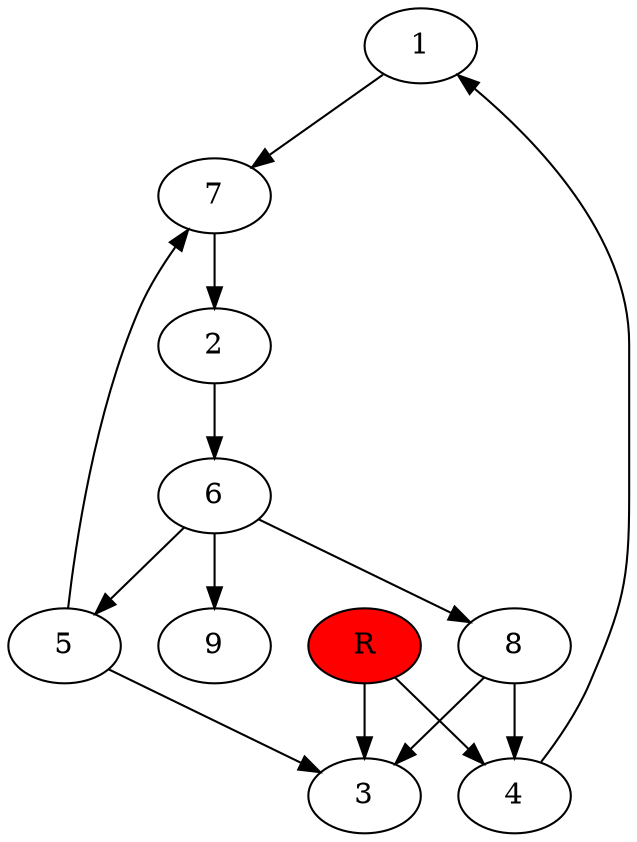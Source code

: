 digraph prb56250 {
	1
	2
	3
	4
	5
	6
	7
	8
	R [fillcolor="#ff0000" style=filled]
	1 -> 7
	2 -> 6
	4 -> 1
	5 -> 3
	5 -> 7
	6 -> 5
	6 -> 8
	6 -> 9
	7 -> 2
	8 -> 3
	8 -> 4
	R -> 3
	R -> 4
}

